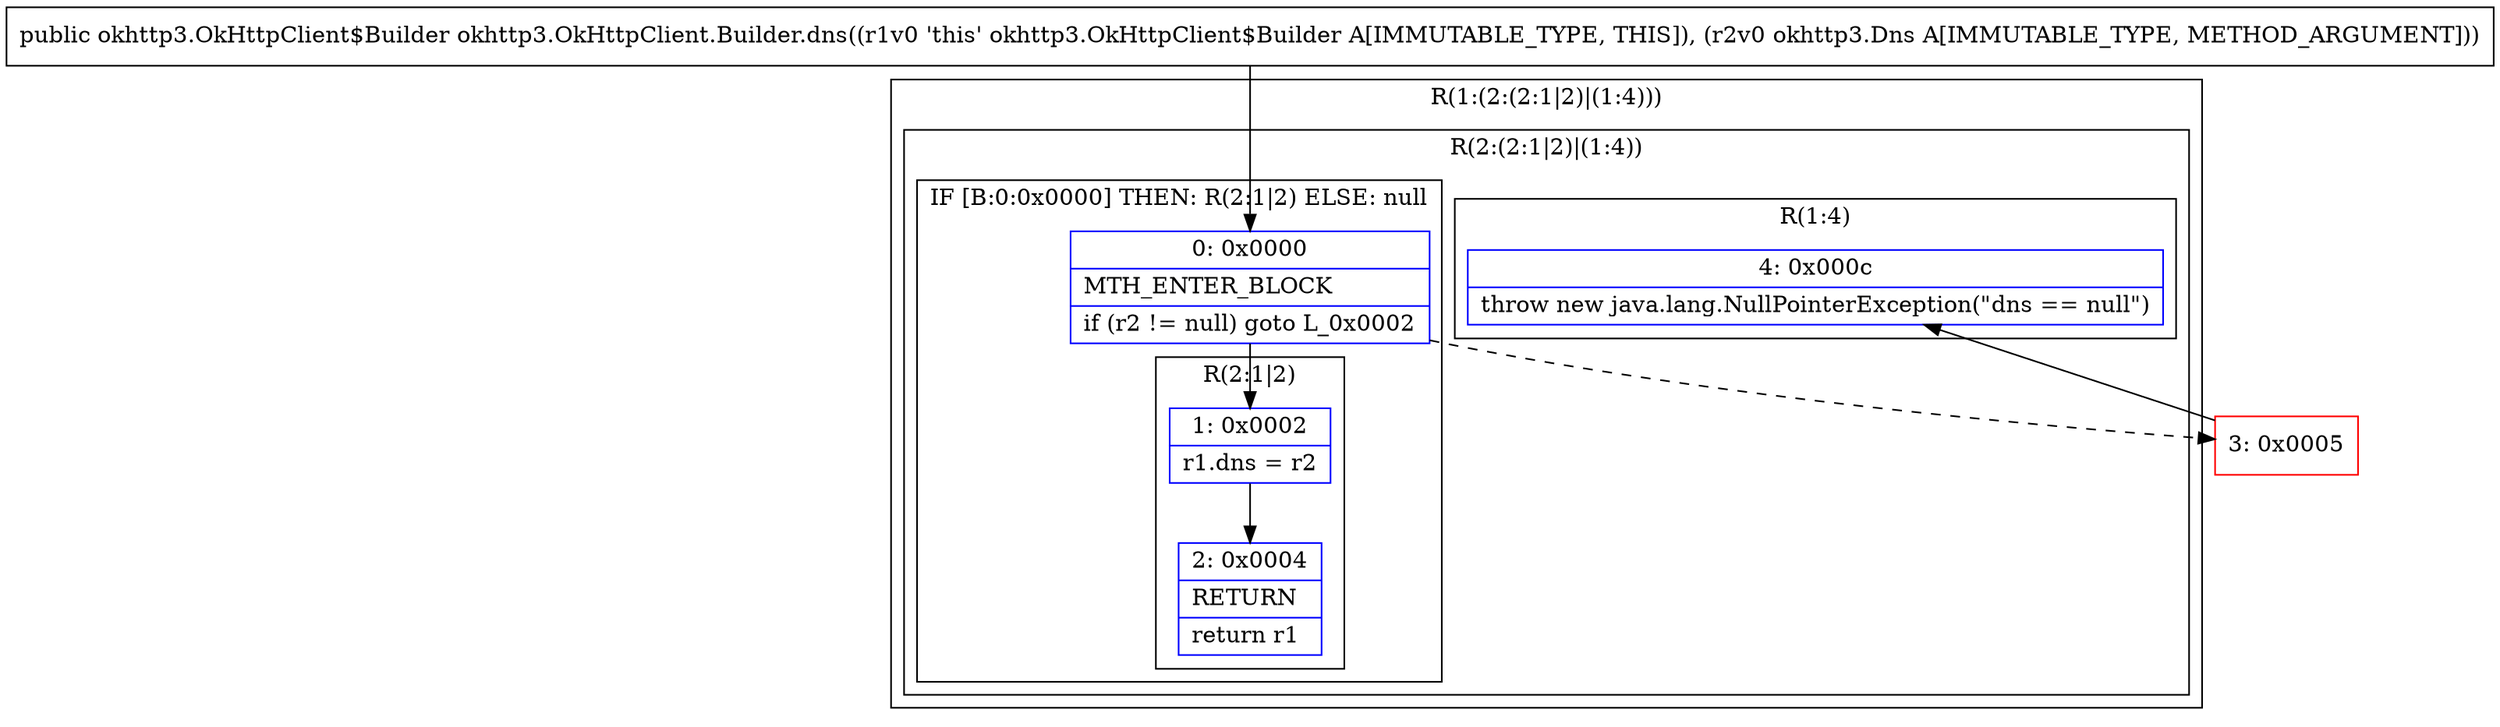 digraph "CFG forokhttp3.OkHttpClient.Builder.dns(Lokhttp3\/Dns;)Lokhttp3\/OkHttpClient$Builder;" {
subgraph cluster_Region_1052037582 {
label = "R(1:(2:(2:1|2)|(1:4)))";
node [shape=record,color=blue];
subgraph cluster_Region_1157701890 {
label = "R(2:(2:1|2)|(1:4))";
node [shape=record,color=blue];
subgraph cluster_IfRegion_1584417320 {
label = "IF [B:0:0x0000] THEN: R(2:1|2) ELSE: null";
node [shape=record,color=blue];
Node_0 [shape=record,label="{0\:\ 0x0000|MTH_ENTER_BLOCK\l|if (r2 != null) goto L_0x0002\l}"];
subgraph cluster_Region_1580819065 {
label = "R(2:1|2)";
node [shape=record,color=blue];
Node_1 [shape=record,label="{1\:\ 0x0002|r1.dns = r2\l}"];
Node_2 [shape=record,label="{2\:\ 0x0004|RETURN\l|return r1\l}"];
}
}
subgraph cluster_Region_1176236753 {
label = "R(1:4)";
node [shape=record,color=blue];
Node_4 [shape=record,label="{4\:\ 0x000c|throw new java.lang.NullPointerException(\"dns == null\")\l}"];
}
}
}
Node_3 [shape=record,color=red,label="{3\:\ 0x0005}"];
MethodNode[shape=record,label="{public okhttp3.OkHttpClient$Builder okhttp3.OkHttpClient.Builder.dns((r1v0 'this' okhttp3.OkHttpClient$Builder A[IMMUTABLE_TYPE, THIS]), (r2v0 okhttp3.Dns A[IMMUTABLE_TYPE, METHOD_ARGUMENT])) }"];
MethodNode -> Node_0;
Node_0 -> Node_1;
Node_0 -> Node_3[style=dashed];
Node_1 -> Node_2;
Node_3 -> Node_4;
}

